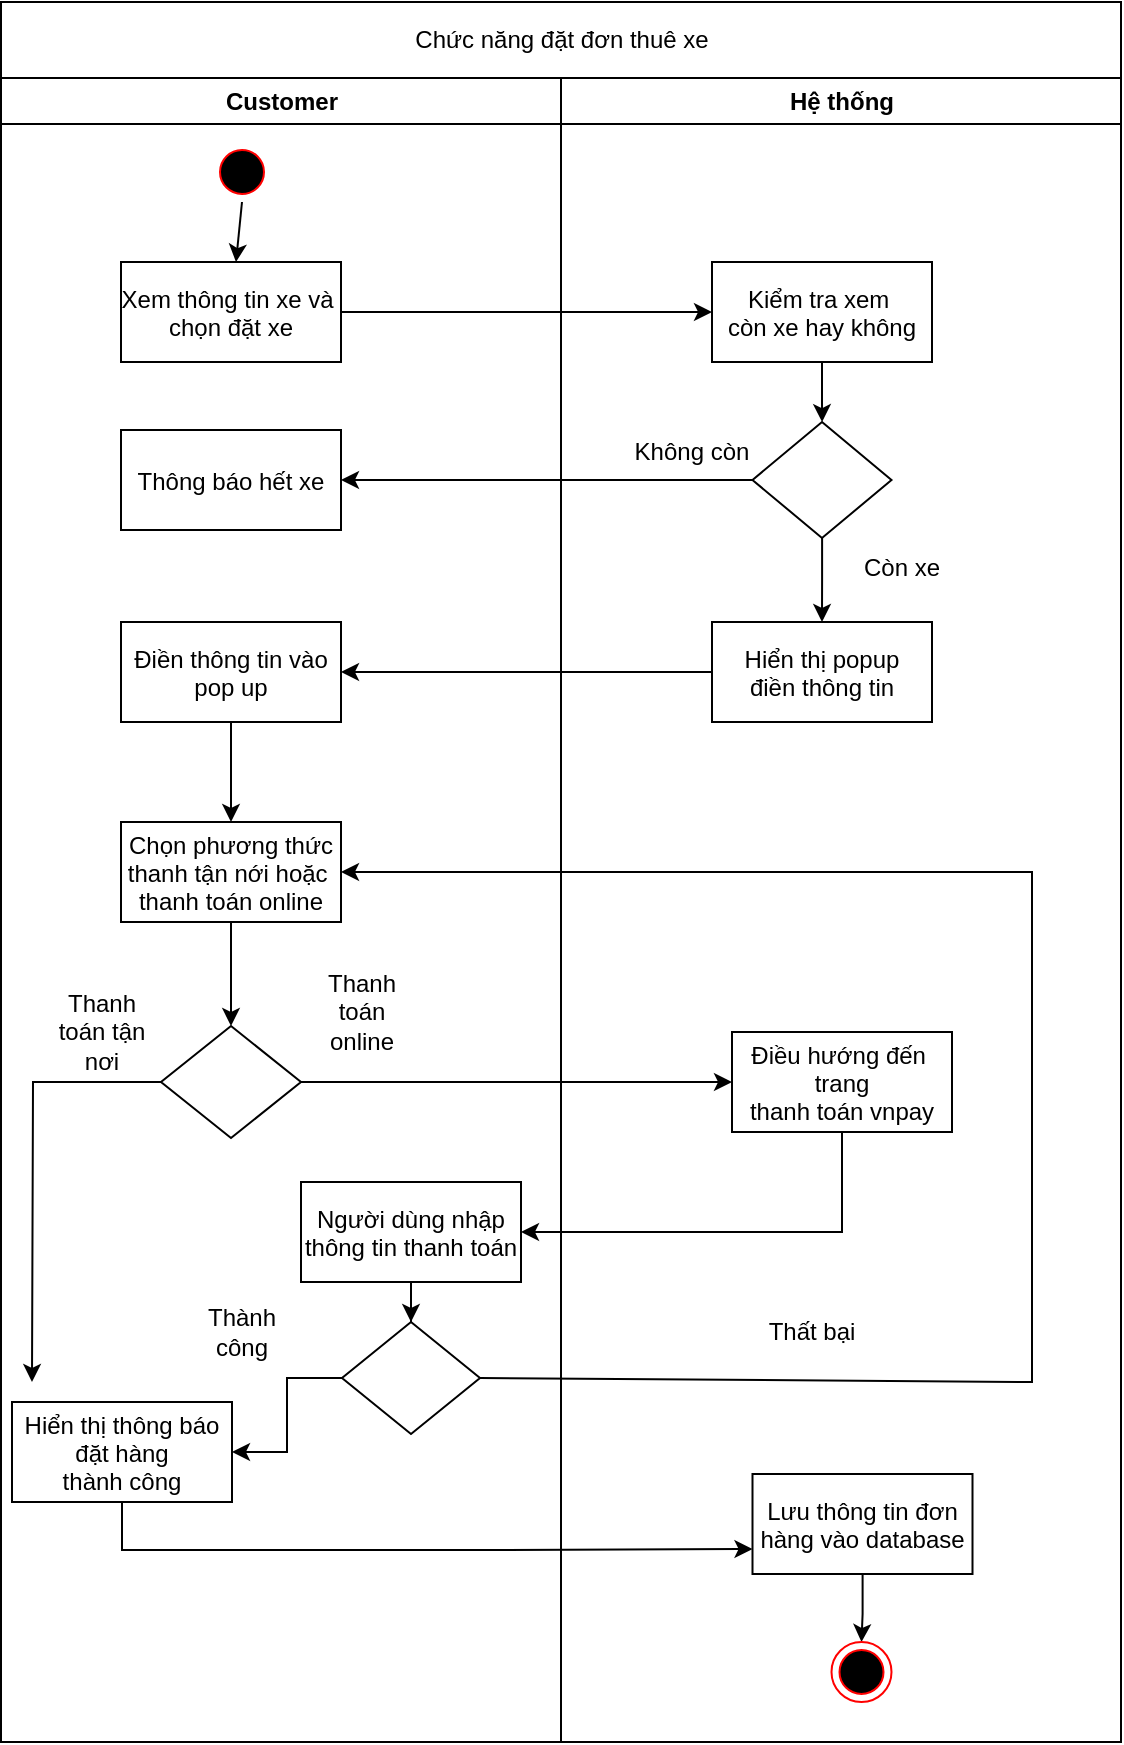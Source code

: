<mxfile version="27.0.9">
  <diagram name="Page-1" id="e7e014a7-5840-1c2e-5031-d8a46d1fe8dd">
    <mxGraphModel dx="1426" dy="711" grid="1" gridSize="10" guides="1" tooltips="1" connect="1" arrows="1" fold="1" page="1" pageScale="1" pageWidth="1169" pageHeight="826" background="none" math="0" shadow="0">
      <root>
        <mxCell id="0" />
        <mxCell id="1" parent="0" />
        <mxCell id="2" value="Customer" style="swimlane;whiteSpace=wrap" parent="1" vertex="1">
          <mxGeometry x="164.5" y="128" width="280" height="832" as="geometry" />
        </mxCell>
        <mxCell id="5" value="" style="ellipse;shape=startState;fillColor=#000000;strokeColor=#ff0000;" parent="2" vertex="1">
          <mxGeometry x="105.5" y="32" width="30" height="30" as="geometry" />
        </mxCell>
        <mxCell id="7" value="Xem thông tin xe và &#xa;chọn đặt xe" style="" parent="2" vertex="1">
          <mxGeometry x="60" y="92" width="110" height="50" as="geometry" />
        </mxCell>
        <mxCell id="2LM7yrFRlsKo368t01_1-55" style="edgeStyle=orthogonalEdgeStyle;rounded=0;orthogonalLoop=1;jettySize=auto;html=1;entryX=0.5;entryY=0;entryDx=0;entryDy=0;" parent="2" source="8" target="10" edge="1">
          <mxGeometry relative="1" as="geometry" />
        </mxCell>
        <mxCell id="8" value="Điền thông tin vào&#xa;pop up" style="" parent="2" vertex="1">
          <mxGeometry x="60" y="272" width="110" height="50" as="geometry" />
        </mxCell>
        <mxCell id="2LM7yrFRlsKo368t01_1-58" style="edgeStyle=orthogonalEdgeStyle;rounded=0;orthogonalLoop=1;jettySize=auto;html=1;entryX=0.5;entryY=0;entryDx=0;entryDy=0;" parent="2" source="10" target="2LM7yrFRlsKo368t01_1-57" edge="1">
          <mxGeometry relative="1" as="geometry" />
        </mxCell>
        <mxCell id="10" value="Chọn phương thức&#xa;thanh tận nới hoặc &#xa;thanh toán online" style="" parent="2" vertex="1">
          <mxGeometry x="60" y="372" width="110" height="50" as="geometry" />
        </mxCell>
        <mxCell id="18" value="Thông báo hết xe" style="" parent="2" vertex="1">
          <mxGeometry x="60" y="176" width="110" height="50" as="geometry" />
        </mxCell>
        <mxCell id="2LM7yrFRlsKo368t01_1-66" style="edgeStyle=orthogonalEdgeStyle;rounded=0;orthogonalLoop=1;jettySize=auto;html=1;" parent="2" source="2LM7yrFRlsKo368t01_1-57" edge="1">
          <mxGeometry relative="1" as="geometry">
            <mxPoint x="15.5" y="652" as="targetPoint" />
          </mxGeometry>
        </mxCell>
        <mxCell id="2LM7yrFRlsKo368t01_1-57" value="" style="rhombus;whiteSpace=wrap;html=1;" parent="2" vertex="1">
          <mxGeometry x="80" y="474" width="70" height="56" as="geometry" />
        </mxCell>
        <mxCell id="2LM7yrFRlsKo368t01_1-61" value="Hiển thị thông báo&#xa; đặt hàng &#xa;thành công" style="" parent="2" vertex="1">
          <mxGeometry x="5.5" y="662" width="110" height="50" as="geometry" />
        </mxCell>
        <mxCell id="2LM7yrFRlsKo368t01_1-72" value="" style="edgeStyle=orthogonalEdgeStyle;rounded=0;orthogonalLoop=1;jettySize=auto;html=1;entryX=0.5;entryY=0;entryDx=0;entryDy=0;" parent="2" source="2LM7yrFRlsKo368t01_1-67" target="2LM7yrFRlsKo368t01_1-73" edge="1">
          <mxGeometry relative="1" as="geometry">
            <mxPoint x="210.5" y="622" as="targetPoint" />
          </mxGeometry>
        </mxCell>
        <mxCell id="2LM7yrFRlsKo368t01_1-67" value="Người dùng nhập&#xa;thông tin thanh toán" style="" parent="2" vertex="1">
          <mxGeometry x="150" y="552" width="110" height="50" as="geometry" />
        </mxCell>
        <mxCell id="2LM7yrFRlsKo368t01_1-70" value="Thanh toán online" style="text;html=1;align=center;verticalAlign=middle;whiteSpace=wrap;rounded=0;" parent="2" vertex="1">
          <mxGeometry x="150" y="452" width="60" height="30" as="geometry" />
        </mxCell>
        <mxCell id="2LM7yrFRlsKo368t01_1-71" value="Thanh toán tận nơi" style="text;html=1;align=center;verticalAlign=middle;whiteSpace=wrap;rounded=0;" parent="2" vertex="1">
          <mxGeometry x="20.5" y="462" width="60" height="30" as="geometry" />
        </mxCell>
        <mxCell id="2LM7yrFRlsKo368t01_1-75" style="edgeStyle=orthogonalEdgeStyle;rounded=0;orthogonalLoop=1;jettySize=auto;html=1;entryX=1;entryY=0.5;entryDx=0;entryDy=0;" parent="2" source="2LM7yrFRlsKo368t01_1-73" target="2LM7yrFRlsKo368t01_1-61" edge="1">
          <mxGeometry relative="1" as="geometry" />
        </mxCell>
        <mxCell id="2LM7yrFRlsKo368t01_1-73" value="" style="rhombus;whiteSpace=wrap;html=1;" parent="2" vertex="1">
          <mxGeometry x="170.5" y="622" width="69" height="56" as="geometry" />
        </mxCell>
        <mxCell id="2LM7yrFRlsKo368t01_1-76" value="Thành công" style="text;html=1;align=center;verticalAlign=middle;whiteSpace=wrap;rounded=0;" parent="2" vertex="1">
          <mxGeometry x="90.5" y="612" width="60" height="30" as="geometry" />
        </mxCell>
        <mxCell id="2LM7yrFRlsKo368t01_1-77" value="" style="endArrow=classic;html=1;rounded=0;exitX=1;exitY=0.5;exitDx=0;exitDy=0;entryX=1;entryY=0.5;entryDx=0;entryDy=0;" parent="2" source="2LM7yrFRlsKo368t01_1-73" target="10" edge="1">
          <mxGeometry width="50" height="50" relative="1" as="geometry">
            <mxPoint x="395.5" y="512" as="sourcePoint" />
            <mxPoint x="445.5" y="462" as="targetPoint" />
            <Array as="points">
              <mxPoint x="515.5" y="652" />
              <mxPoint x="515.5" y="397" />
            </Array>
          </mxGeometry>
        </mxCell>
        <mxCell id="0w7GpRWsEQ6VnTMBaVec-40" value="" style="endArrow=classic;html=1;rounded=0;exitX=0.5;exitY=1;exitDx=0;exitDy=0;" edge="1" parent="2" source="5" target="7">
          <mxGeometry width="50" height="50" relative="1" as="geometry">
            <mxPoint x="395.5" y="292" as="sourcePoint" />
            <mxPoint x="445.5" y="242" as="targetPoint" />
          </mxGeometry>
        </mxCell>
        <mxCell id="3" value="Hệ thống" style="swimlane;whiteSpace=wrap" parent="1" vertex="1">
          <mxGeometry x="444.5" y="128" width="280" height="832" as="geometry" />
        </mxCell>
        <mxCell id="2LM7yrFRlsKo368t01_1-49" value="" style="edgeStyle=orthogonalEdgeStyle;rounded=0;orthogonalLoop=1;jettySize=auto;html=1;" parent="3" source="16" target="2LM7yrFRlsKo368t01_1-44" edge="1">
          <mxGeometry relative="1" as="geometry" />
        </mxCell>
        <mxCell id="16" value="Kiểm tra xem &#xa;còn xe hay không" style="" parent="3" vertex="1">
          <mxGeometry x="75.5" y="92" width="110" height="50" as="geometry" />
        </mxCell>
        <mxCell id="30" value="Điều hướng đến &#xa;trang&#xa;thanh toán vnpay" style="" parent="3" vertex="1">
          <mxGeometry x="85.5" y="477" width="110" height="50" as="geometry" />
        </mxCell>
        <mxCell id="15" value="Hiển thị popup&#xa;điền thông tin" style="" parent="3" vertex="1">
          <mxGeometry x="75.5" y="272" width="110" height="50" as="geometry" />
        </mxCell>
        <mxCell id="2LM7yrFRlsKo368t01_1-51" value="" style="edgeStyle=orthogonalEdgeStyle;rounded=0;orthogonalLoop=1;jettySize=auto;html=1;" parent="3" source="2LM7yrFRlsKo368t01_1-44" target="15" edge="1">
          <mxGeometry relative="1" as="geometry" />
        </mxCell>
        <mxCell id="2LM7yrFRlsKo368t01_1-44" value="" style="rhombus;whiteSpace=wrap;html=1;" parent="3" vertex="1">
          <mxGeometry x="95.75" y="172" width="69.5" height="58" as="geometry" />
        </mxCell>
        <mxCell id="2LM7yrFRlsKo368t01_1-50" value="Không còn" style="text;html=1;align=center;verticalAlign=middle;whiteSpace=wrap;rounded=0;" parent="3" vertex="1">
          <mxGeometry x="35.5" y="172" width="60" height="30" as="geometry" />
        </mxCell>
        <mxCell id="2LM7yrFRlsKo368t01_1-52" value="Còn xe" style="text;html=1;align=center;verticalAlign=middle;whiteSpace=wrap;rounded=0;" parent="3" vertex="1">
          <mxGeometry x="140.5" y="230" width="60" height="30" as="geometry" />
        </mxCell>
        <mxCell id="2LM7yrFRlsKo368t01_1-78" value="Thất bại" style="text;html=1;align=center;verticalAlign=middle;whiteSpace=wrap;rounded=0;" parent="3" vertex="1">
          <mxGeometry x="95.5" y="612" width="60" height="30" as="geometry" />
        </mxCell>
        <mxCell id="2LM7yrFRlsKo368t01_1-82" value="" style="edgeStyle=orthogonalEdgeStyle;rounded=0;orthogonalLoop=1;jettySize=auto;html=1;" parent="3" source="2LM7yrFRlsKo368t01_1-79" target="38" edge="1">
          <mxGeometry relative="1" as="geometry" />
        </mxCell>
        <mxCell id="2LM7yrFRlsKo368t01_1-79" value="Lưu thông tin đơn&#xa;hàng vào database" style="" parent="3" vertex="1">
          <mxGeometry x="95.75" y="698" width="110" height="50" as="geometry" />
        </mxCell>
        <mxCell id="38" value="" style="ellipse;shape=endState;fillColor=#000000;strokeColor=#ff0000" parent="3" vertex="1">
          <mxGeometry x="135.25" y="782" width="30" height="30" as="geometry" />
        </mxCell>
        <mxCell id="2LM7yrFRlsKo368t01_1-43" style="edgeStyle=orthogonalEdgeStyle;rounded=0;orthogonalLoop=1;jettySize=auto;html=1;" parent="1" source="7" target="16" edge="1">
          <mxGeometry relative="1" as="geometry" />
        </mxCell>
        <mxCell id="2LM7yrFRlsKo368t01_1-47" style="edgeStyle=orthogonalEdgeStyle;rounded=0;orthogonalLoop=1;jettySize=auto;html=1;entryX=1;entryY=0.5;entryDx=0;entryDy=0;" parent="1" source="2LM7yrFRlsKo368t01_1-44" target="18" edge="1">
          <mxGeometry relative="1" as="geometry" />
        </mxCell>
        <mxCell id="2LM7yrFRlsKo368t01_1-53" value="" style="endArrow=classic;html=1;rounded=0;exitX=0;exitY=0.5;exitDx=0;exitDy=0;entryX=1;entryY=0.5;entryDx=0;entryDy=0;" parent="1" source="15" target="8" edge="1">
          <mxGeometry width="50" height="50" relative="1" as="geometry">
            <mxPoint x="560" y="520" as="sourcePoint" />
            <mxPoint x="610" y="470" as="targetPoint" />
          </mxGeometry>
        </mxCell>
        <mxCell id="2LM7yrFRlsKo368t01_1-59" style="edgeStyle=orthogonalEdgeStyle;rounded=0;orthogonalLoop=1;jettySize=auto;html=1;" parent="1" source="2LM7yrFRlsKo368t01_1-57" target="30" edge="1">
          <mxGeometry relative="1" as="geometry" />
        </mxCell>
        <mxCell id="2LM7yrFRlsKo368t01_1-68" value="" style="endArrow=classic;html=1;rounded=0;exitX=0.5;exitY=1;exitDx=0;exitDy=0;entryX=1;entryY=0.5;entryDx=0;entryDy=0;" parent="1" source="30" target="2LM7yrFRlsKo368t01_1-67" edge="1">
          <mxGeometry width="50" height="50" relative="1" as="geometry">
            <mxPoint x="560" y="770" as="sourcePoint" />
            <mxPoint x="610" y="720" as="targetPoint" />
            <Array as="points">
              <mxPoint x="585" y="705" />
            </Array>
          </mxGeometry>
        </mxCell>
        <mxCell id="2LM7yrFRlsKo368t01_1-80" style="edgeStyle=orthogonalEdgeStyle;rounded=0;orthogonalLoop=1;jettySize=auto;html=1;entryX=0;entryY=0.75;entryDx=0;entryDy=0;" parent="1" source="2LM7yrFRlsKo368t01_1-61" target="2LM7yrFRlsKo368t01_1-79" edge="1">
          <mxGeometry relative="1" as="geometry">
            <Array as="points">
              <mxPoint x="225" y="864" />
              <mxPoint x="410" y="864" />
            </Array>
          </mxGeometry>
        </mxCell>
        <mxCell id="2LM7yrFRlsKo368t01_1-85" value="Chức năng đặt đơn thuê xe" style="rounded=0;whiteSpace=wrap;html=1;" parent="1" vertex="1">
          <mxGeometry x="164.5" y="90" width="560" height="38" as="geometry" />
        </mxCell>
      </root>
    </mxGraphModel>
  </diagram>
</mxfile>
